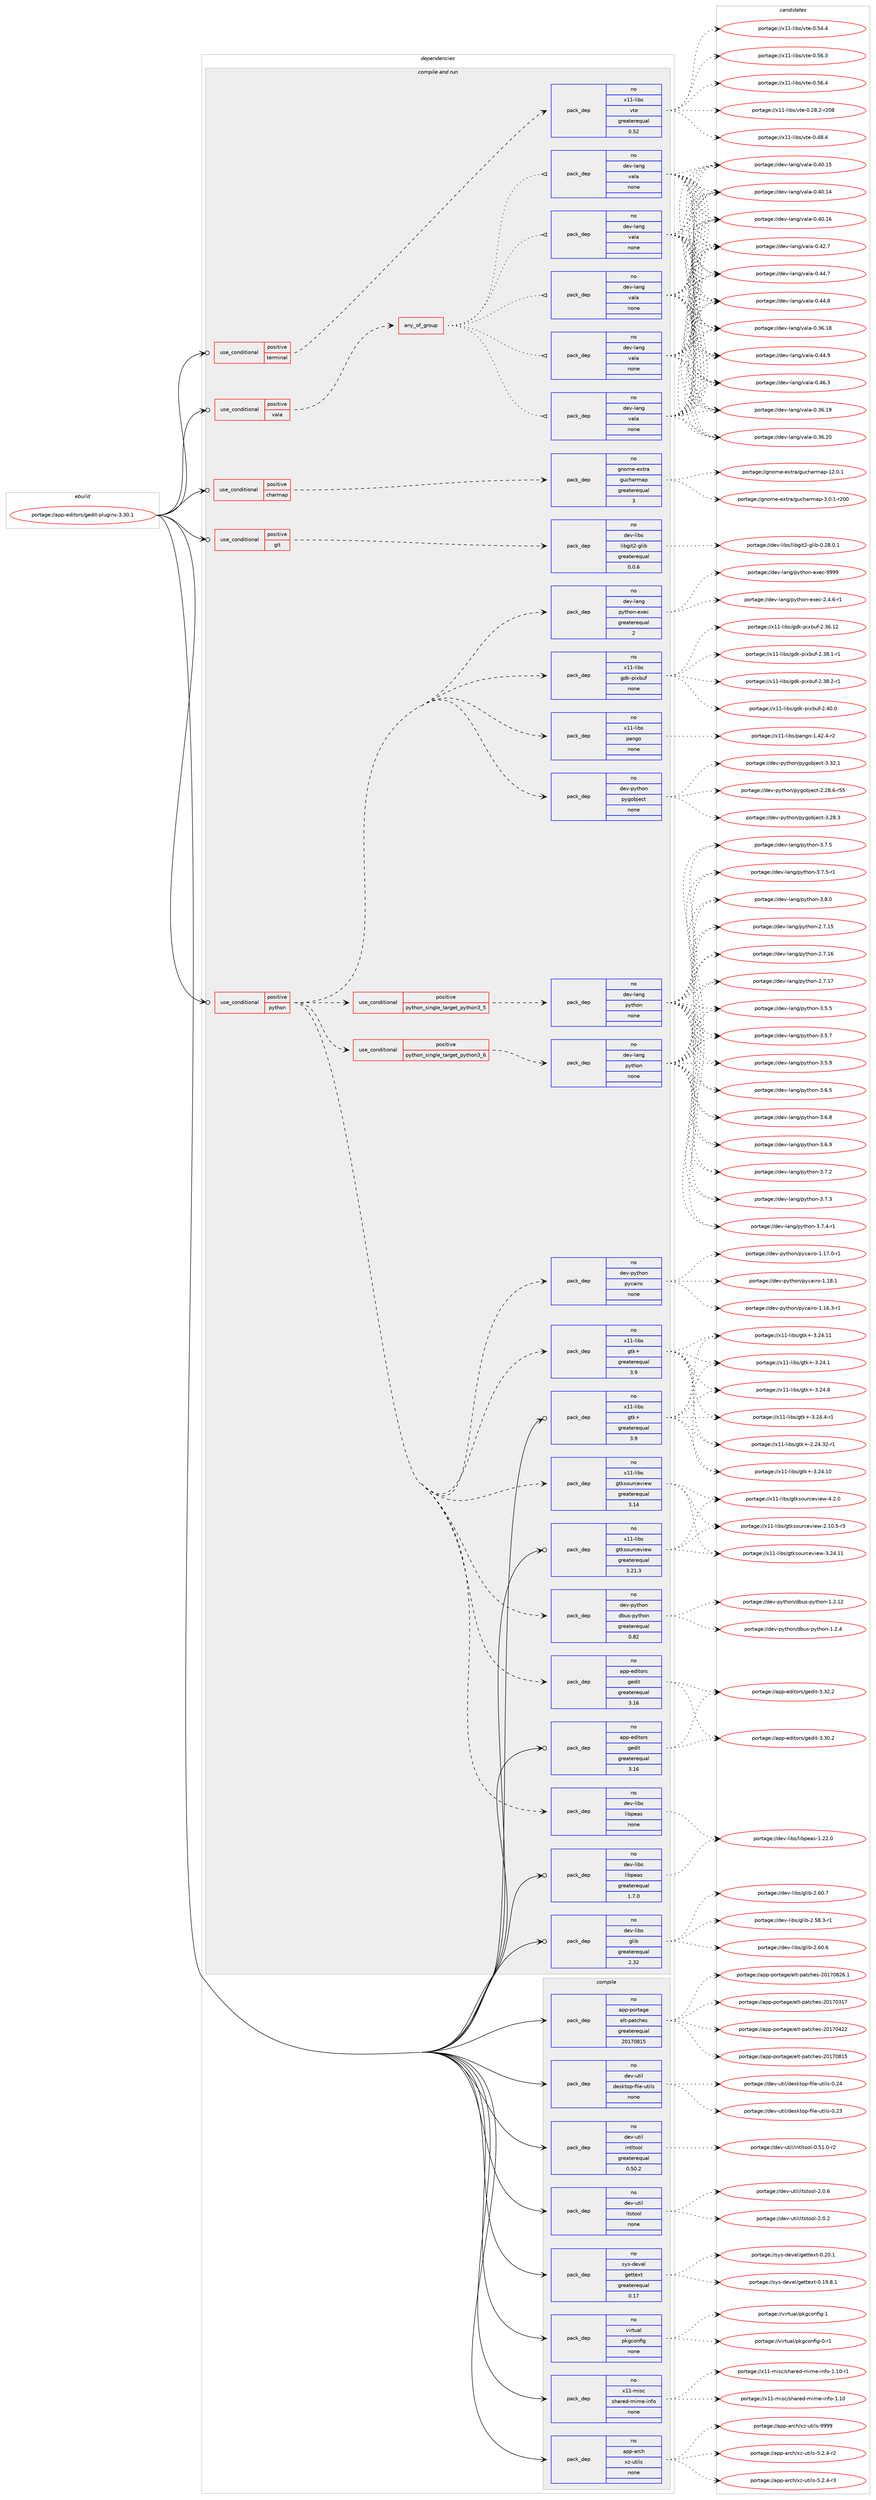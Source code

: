 digraph prolog {

# *************
# Graph options
# *************

newrank=true;
concentrate=true;
compound=true;
graph [rankdir=LR,fontname=Helvetica,fontsize=10,ranksep=1.5];#, ranksep=2.5, nodesep=0.2];
edge  [arrowhead=vee];
node  [fontname=Helvetica,fontsize=10];

# **********
# The ebuild
# **********

subgraph cluster_leftcol {
color=gray;
label=<<i>ebuild</i>>;
id [label="portage://app-editors/gedit-plugins-3.30.1", color=red, width=4, href="../app-editors/gedit-plugins-3.30.1.svg"];
}

# ****************
# The dependencies
# ****************

subgraph cluster_midcol {
color=gray;
label=<<i>dependencies</i>>;
subgraph cluster_compile {
fillcolor="#eeeeee";
style=filled;
label=<<i>compile</i>>;
subgraph pack12155 {
dependency16580 [label=<<TABLE BORDER="0" CELLBORDER="1" CELLSPACING="0" CELLPADDING="4" WIDTH="220"><TR><TD ROWSPAN="6" CELLPADDING="30">pack_dep</TD></TR><TR><TD WIDTH="110">no</TD></TR><TR><TD>app-arch</TD></TR><TR><TD>xz-utils</TD></TR><TR><TD>none</TD></TR><TR><TD></TD></TR></TABLE>>, shape=none, color=blue];
}
id:e -> dependency16580:w [weight=20,style="solid",arrowhead="vee"];
subgraph pack12156 {
dependency16581 [label=<<TABLE BORDER="0" CELLBORDER="1" CELLSPACING="0" CELLPADDING="4" WIDTH="220"><TR><TD ROWSPAN="6" CELLPADDING="30">pack_dep</TD></TR><TR><TD WIDTH="110">no</TD></TR><TR><TD>app-portage</TD></TR><TR><TD>elt-patches</TD></TR><TR><TD>greaterequal</TD></TR><TR><TD>20170815</TD></TR></TABLE>>, shape=none, color=blue];
}
id:e -> dependency16581:w [weight=20,style="solid",arrowhead="vee"];
subgraph pack12157 {
dependency16582 [label=<<TABLE BORDER="0" CELLBORDER="1" CELLSPACING="0" CELLPADDING="4" WIDTH="220"><TR><TD ROWSPAN="6" CELLPADDING="30">pack_dep</TD></TR><TR><TD WIDTH="110">no</TD></TR><TR><TD>dev-util</TD></TR><TR><TD>desktop-file-utils</TD></TR><TR><TD>none</TD></TR><TR><TD></TD></TR></TABLE>>, shape=none, color=blue];
}
id:e -> dependency16582:w [weight=20,style="solid",arrowhead="vee"];
subgraph pack12158 {
dependency16583 [label=<<TABLE BORDER="0" CELLBORDER="1" CELLSPACING="0" CELLPADDING="4" WIDTH="220"><TR><TD ROWSPAN="6" CELLPADDING="30">pack_dep</TD></TR><TR><TD WIDTH="110">no</TD></TR><TR><TD>dev-util</TD></TR><TR><TD>intltool</TD></TR><TR><TD>greaterequal</TD></TR><TR><TD>0.50.2</TD></TR></TABLE>>, shape=none, color=blue];
}
id:e -> dependency16583:w [weight=20,style="solid",arrowhead="vee"];
subgraph pack12159 {
dependency16584 [label=<<TABLE BORDER="0" CELLBORDER="1" CELLSPACING="0" CELLPADDING="4" WIDTH="220"><TR><TD ROWSPAN="6" CELLPADDING="30">pack_dep</TD></TR><TR><TD WIDTH="110">no</TD></TR><TR><TD>dev-util</TD></TR><TR><TD>itstool</TD></TR><TR><TD>none</TD></TR><TR><TD></TD></TR></TABLE>>, shape=none, color=blue];
}
id:e -> dependency16584:w [weight=20,style="solid",arrowhead="vee"];
subgraph pack12160 {
dependency16585 [label=<<TABLE BORDER="0" CELLBORDER="1" CELLSPACING="0" CELLPADDING="4" WIDTH="220"><TR><TD ROWSPAN="6" CELLPADDING="30">pack_dep</TD></TR><TR><TD WIDTH="110">no</TD></TR><TR><TD>sys-devel</TD></TR><TR><TD>gettext</TD></TR><TR><TD>greaterequal</TD></TR><TR><TD>0.17</TD></TR></TABLE>>, shape=none, color=blue];
}
id:e -> dependency16585:w [weight=20,style="solid",arrowhead="vee"];
subgraph pack12161 {
dependency16586 [label=<<TABLE BORDER="0" CELLBORDER="1" CELLSPACING="0" CELLPADDING="4" WIDTH="220"><TR><TD ROWSPAN="6" CELLPADDING="30">pack_dep</TD></TR><TR><TD WIDTH="110">no</TD></TR><TR><TD>virtual</TD></TR><TR><TD>pkgconfig</TD></TR><TR><TD>none</TD></TR><TR><TD></TD></TR></TABLE>>, shape=none, color=blue];
}
id:e -> dependency16586:w [weight=20,style="solid",arrowhead="vee"];
subgraph pack12162 {
dependency16587 [label=<<TABLE BORDER="0" CELLBORDER="1" CELLSPACING="0" CELLPADDING="4" WIDTH="220"><TR><TD ROWSPAN="6" CELLPADDING="30">pack_dep</TD></TR><TR><TD WIDTH="110">no</TD></TR><TR><TD>x11-misc</TD></TR><TR><TD>shared-mime-info</TD></TR><TR><TD>none</TD></TR><TR><TD></TD></TR></TABLE>>, shape=none, color=blue];
}
id:e -> dependency16587:w [weight=20,style="solid",arrowhead="vee"];
}
subgraph cluster_compileandrun {
fillcolor="#eeeeee";
style=filled;
label=<<i>compile and run</i>>;
subgraph cond4123 {
dependency16588 [label=<<TABLE BORDER="0" CELLBORDER="1" CELLSPACING="0" CELLPADDING="4"><TR><TD ROWSPAN="3" CELLPADDING="10">use_conditional</TD></TR><TR><TD>positive</TD></TR><TR><TD>charmap</TD></TR></TABLE>>, shape=none, color=red];
subgraph pack12163 {
dependency16589 [label=<<TABLE BORDER="0" CELLBORDER="1" CELLSPACING="0" CELLPADDING="4" WIDTH="220"><TR><TD ROWSPAN="6" CELLPADDING="30">pack_dep</TD></TR><TR><TD WIDTH="110">no</TD></TR><TR><TD>gnome-extra</TD></TR><TR><TD>gucharmap</TD></TR><TR><TD>greaterequal</TD></TR><TR><TD>3</TD></TR></TABLE>>, shape=none, color=blue];
}
dependency16588:e -> dependency16589:w [weight=20,style="dashed",arrowhead="vee"];
}
id:e -> dependency16588:w [weight=20,style="solid",arrowhead="odotvee"];
subgraph cond4124 {
dependency16590 [label=<<TABLE BORDER="0" CELLBORDER="1" CELLSPACING="0" CELLPADDING="4"><TR><TD ROWSPAN="3" CELLPADDING="10">use_conditional</TD></TR><TR><TD>positive</TD></TR><TR><TD>git</TD></TR></TABLE>>, shape=none, color=red];
subgraph pack12164 {
dependency16591 [label=<<TABLE BORDER="0" CELLBORDER="1" CELLSPACING="0" CELLPADDING="4" WIDTH="220"><TR><TD ROWSPAN="6" CELLPADDING="30">pack_dep</TD></TR><TR><TD WIDTH="110">no</TD></TR><TR><TD>dev-libs</TD></TR><TR><TD>libgit2-glib</TD></TR><TR><TD>greaterequal</TD></TR><TR><TD>0.0.6</TD></TR></TABLE>>, shape=none, color=blue];
}
dependency16590:e -> dependency16591:w [weight=20,style="dashed",arrowhead="vee"];
}
id:e -> dependency16590:w [weight=20,style="solid",arrowhead="odotvee"];
subgraph cond4125 {
dependency16592 [label=<<TABLE BORDER="0" CELLBORDER="1" CELLSPACING="0" CELLPADDING="4"><TR><TD ROWSPAN="3" CELLPADDING="10">use_conditional</TD></TR><TR><TD>positive</TD></TR><TR><TD>python</TD></TR></TABLE>>, shape=none, color=red];
subgraph cond4126 {
dependency16593 [label=<<TABLE BORDER="0" CELLBORDER="1" CELLSPACING="0" CELLPADDING="4"><TR><TD ROWSPAN="3" CELLPADDING="10">use_conditional</TD></TR><TR><TD>positive</TD></TR><TR><TD>python_single_target_python3_5</TD></TR></TABLE>>, shape=none, color=red];
subgraph pack12165 {
dependency16594 [label=<<TABLE BORDER="0" CELLBORDER="1" CELLSPACING="0" CELLPADDING="4" WIDTH="220"><TR><TD ROWSPAN="6" CELLPADDING="30">pack_dep</TD></TR><TR><TD WIDTH="110">no</TD></TR><TR><TD>dev-lang</TD></TR><TR><TD>python</TD></TR><TR><TD>none</TD></TR><TR><TD></TD></TR></TABLE>>, shape=none, color=blue];
}
dependency16593:e -> dependency16594:w [weight=20,style="dashed",arrowhead="vee"];
}
dependency16592:e -> dependency16593:w [weight=20,style="dashed",arrowhead="vee"];
subgraph cond4127 {
dependency16595 [label=<<TABLE BORDER="0" CELLBORDER="1" CELLSPACING="0" CELLPADDING="4"><TR><TD ROWSPAN="3" CELLPADDING="10">use_conditional</TD></TR><TR><TD>positive</TD></TR><TR><TD>python_single_target_python3_6</TD></TR></TABLE>>, shape=none, color=red];
subgraph pack12166 {
dependency16596 [label=<<TABLE BORDER="0" CELLBORDER="1" CELLSPACING="0" CELLPADDING="4" WIDTH="220"><TR><TD ROWSPAN="6" CELLPADDING="30">pack_dep</TD></TR><TR><TD WIDTH="110">no</TD></TR><TR><TD>dev-lang</TD></TR><TR><TD>python</TD></TR><TR><TD>none</TD></TR><TR><TD></TD></TR></TABLE>>, shape=none, color=blue];
}
dependency16595:e -> dependency16596:w [weight=20,style="dashed",arrowhead="vee"];
}
dependency16592:e -> dependency16595:w [weight=20,style="dashed",arrowhead="vee"];
subgraph pack12167 {
dependency16597 [label=<<TABLE BORDER="0" CELLBORDER="1" CELLSPACING="0" CELLPADDING="4" WIDTH="220"><TR><TD ROWSPAN="6" CELLPADDING="30">pack_dep</TD></TR><TR><TD WIDTH="110">no</TD></TR><TR><TD>dev-lang</TD></TR><TR><TD>python-exec</TD></TR><TR><TD>greaterequal</TD></TR><TR><TD>2</TD></TR></TABLE>>, shape=none, color=blue];
}
dependency16592:e -> dependency16597:w [weight=20,style="dashed",arrowhead="vee"];
subgraph pack12168 {
dependency16598 [label=<<TABLE BORDER="0" CELLBORDER="1" CELLSPACING="0" CELLPADDING="4" WIDTH="220"><TR><TD ROWSPAN="6" CELLPADDING="30">pack_dep</TD></TR><TR><TD WIDTH="110">no</TD></TR><TR><TD>app-editors</TD></TR><TR><TD>gedit</TD></TR><TR><TD>greaterequal</TD></TR><TR><TD>3.16</TD></TR></TABLE>>, shape=none, color=blue];
}
dependency16592:e -> dependency16598:w [weight=20,style="dashed",arrowhead="vee"];
subgraph pack12169 {
dependency16599 [label=<<TABLE BORDER="0" CELLBORDER="1" CELLSPACING="0" CELLPADDING="4" WIDTH="220"><TR><TD ROWSPAN="6" CELLPADDING="30">pack_dep</TD></TR><TR><TD WIDTH="110">no</TD></TR><TR><TD>dev-libs</TD></TR><TR><TD>libpeas</TD></TR><TR><TD>none</TD></TR><TR><TD></TD></TR></TABLE>>, shape=none, color=blue];
}
dependency16592:e -> dependency16599:w [weight=20,style="dashed",arrowhead="vee"];
subgraph pack12170 {
dependency16600 [label=<<TABLE BORDER="0" CELLBORDER="1" CELLSPACING="0" CELLPADDING="4" WIDTH="220"><TR><TD ROWSPAN="6" CELLPADDING="30">pack_dep</TD></TR><TR><TD WIDTH="110">no</TD></TR><TR><TD>dev-python</TD></TR><TR><TD>dbus-python</TD></TR><TR><TD>greaterequal</TD></TR><TR><TD>0.82</TD></TR></TABLE>>, shape=none, color=blue];
}
dependency16592:e -> dependency16600:w [weight=20,style="dashed",arrowhead="vee"];
subgraph pack12171 {
dependency16601 [label=<<TABLE BORDER="0" CELLBORDER="1" CELLSPACING="0" CELLPADDING="4" WIDTH="220"><TR><TD ROWSPAN="6" CELLPADDING="30">pack_dep</TD></TR><TR><TD WIDTH="110">no</TD></TR><TR><TD>dev-python</TD></TR><TR><TD>pycairo</TD></TR><TR><TD>none</TD></TR><TR><TD></TD></TR></TABLE>>, shape=none, color=blue];
}
dependency16592:e -> dependency16601:w [weight=20,style="dashed",arrowhead="vee"];
subgraph pack12172 {
dependency16602 [label=<<TABLE BORDER="0" CELLBORDER="1" CELLSPACING="0" CELLPADDING="4" WIDTH="220"><TR><TD ROWSPAN="6" CELLPADDING="30">pack_dep</TD></TR><TR><TD WIDTH="110">no</TD></TR><TR><TD>dev-python</TD></TR><TR><TD>pygobject</TD></TR><TR><TD>none</TD></TR><TR><TD></TD></TR></TABLE>>, shape=none, color=blue];
}
dependency16592:e -> dependency16602:w [weight=20,style="dashed",arrowhead="vee"];
subgraph pack12173 {
dependency16603 [label=<<TABLE BORDER="0" CELLBORDER="1" CELLSPACING="0" CELLPADDING="4" WIDTH="220"><TR><TD ROWSPAN="6" CELLPADDING="30">pack_dep</TD></TR><TR><TD WIDTH="110">no</TD></TR><TR><TD>x11-libs</TD></TR><TR><TD>gtk+</TD></TR><TR><TD>greaterequal</TD></TR><TR><TD>3.9</TD></TR></TABLE>>, shape=none, color=blue];
}
dependency16592:e -> dependency16603:w [weight=20,style="dashed",arrowhead="vee"];
subgraph pack12174 {
dependency16604 [label=<<TABLE BORDER="0" CELLBORDER="1" CELLSPACING="0" CELLPADDING="4" WIDTH="220"><TR><TD ROWSPAN="6" CELLPADDING="30">pack_dep</TD></TR><TR><TD WIDTH="110">no</TD></TR><TR><TD>x11-libs</TD></TR><TR><TD>gtksourceview</TD></TR><TR><TD>greaterequal</TD></TR><TR><TD>3.14</TD></TR></TABLE>>, shape=none, color=blue];
}
dependency16592:e -> dependency16604:w [weight=20,style="dashed",arrowhead="vee"];
subgraph pack12175 {
dependency16605 [label=<<TABLE BORDER="0" CELLBORDER="1" CELLSPACING="0" CELLPADDING="4" WIDTH="220"><TR><TD ROWSPAN="6" CELLPADDING="30">pack_dep</TD></TR><TR><TD WIDTH="110">no</TD></TR><TR><TD>x11-libs</TD></TR><TR><TD>pango</TD></TR><TR><TD>none</TD></TR><TR><TD></TD></TR></TABLE>>, shape=none, color=blue];
}
dependency16592:e -> dependency16605:w [weight=20,style="dashed",arrowhead="vee"];
subgraph pack12176 {
dependency16606 [label=<<TABLE BORDER="0" CELLBORDER="1" CELLSPACING="0" CELLPADDING="4" WIDTH="220"><TR><TD ROWSPAN="6" CELLPADDING="30">pack_dep</TD></TR><TR><TD WIDTH="110">no</TD></TR><TR><TD>x11-libs</TD></TR><TR><TD>gdk-pixbuf</TD></TR><TR><TD>none</TD></TR><TR><TD></TD></TR></TABLE>>, shape=none, color=blue];
}
dependency16592:e -> dependency16606:w [weight=20,style="dashed",arrowhead="vee"];
}
id:e -> dependency16592:w [weight=20,style="solid",arrowhead="odotvee"];
subgraph cond4128 {
dependency16607 [label=<<TABLE BORDER="0" CELLBORDER="1" CELLSPACING="0" CELLPADDING="4"><TR><TD ROWSPAN="3" CELLPADDING="10">use_conditional</TD></TR><TR><TD>positive</TD></TR><TR><TD>terminal</TD></TR></TABLE>>, shape=none, color=red];
subgraph pack12177 {
dependency16608 [label=<<TABLE BORDER="0" CELLBORDER="1" CELLSPACING="0" CELLPADDING="4" WIDTH="220"><TR><TD ROWSPAN="6" CELLPADDING="30">pack_dep</TD></TR><TR><TD WIDTH="110">no</TD></TR><TR><TD>x11-libs</TD></TR><TR><TD>vte</TD></TR><TR><TD>greaterequal</TD></TR><TR><TD>0.52</TD></TR></TABLE>>, shape=none, color=blue];
}
dependency16607:e -> dependency16608:w [weight=20,style="dashed",arrowhead="vee"];
}
id:e -> dependency16607:w [weight=20,style="solid",arrowhead="odotvee"];
subgraph cond4129 {
dependency16609 [label=<<TABLE BORDER="0" CELLBORDER="1" CELLSPACING="0" CELLPADDING="4"><TR><TD ROWSPAN="3" CELLPADDING="10">use_conditional</TD></TR><TR><TD>positive</TD></TR><TR><TD>vala</TD></TR></TABLE>>, shape=none, color=red];
subgraph any296 {
dependency16610 [label=<<TABLE BORDER="0" CELLBORDER="1" CELLSPACING="0" CELLPADDING="4"><TR><TD CELLPADDING="10">any_of_group</TD></TR></TABLE>>, shape=none, color=red];subgraph pack12178 {
dependency16611 [label=<<TABLE BORDER="0" CELLBORDER="1" CELLSPACING="0" CELLPADDING="4" WIDTH="220"><TR><TD ROWSPAN="6" CELLPADDING="30">pack_dep</TD></TR><TR><TD WIDTH="110">no</TD></TR><TR><TD>dev-lang</TD></TR><TR><TD>vala</TD></TR><TR><TD>none</TD></TR><TR><TD></TD></TR></TABLE>>, shape=none, color=blue];
}
dependency16610:e -> dependency16611:w [weight=20,style="dotted",arrowhead="oinv"];
subgraph pack12179 {
dependency16612 [label=<<TABLE BORDER="0" CELLBORDER="1" CELLSPACING="0" CELLPADDING="4" WIDTH="220"><TR><TD ROWSPAN="6" CELLPADDING="30">pack_dep</TD></TR><TR><TD WIDTH="110">no</TD></TR><TR><TD>dev-lang</TD></TR><TR><TD>vala</TD></TR><TR><TD>none</TD></TR><TR><TD></TD></TR></TABLE>>, shape=none, color=blue];
}
dependency16610:e -> dependency16612:w [weight=20,style="dotted",arrowhead="oinv"];
subgraph pack12180 {
dependency16613 [label=<<TABLE BORDER="0" CELLBORDER="1" CELLSPACING="0" CELLPADDING="4" WIDTH="220"><TR><TD ROWSPAN="6" CELLPADDING="30">pack_dep</TD></TR><TR><TD WIDTH="110">no</TD></TR><TR><TD>dev-lang</TD></TR><TR><TD>vala</TD></TR><TR><TD>none</TD></TR><TR><TD></TD></TR></TABLE>>, shape=none, color=blue];
}
dependency16610:e -> dependency16613:w [weight=20,style="dotted",arrowhead="oinv"];
subgraph pack12181 {
dependency16614 [label=<<TABLE BORDER="0" CELLBORDER="1" CELLSPACING="0" CELLPADDING="4" WIDTH="220"><TR><TD ROWSPAN="6" CELLPADDING="30">pack_dep</TD></TR><TR><TD WIDTH="110">no</TD></TR><TR><TD>dev-lang</TD></TR><TR><TD>vala</TD></TR><TR><TD>none</TD></TR><TR><TD></TD></TR></TABLE>>, shape=none, color=blue];
}
dependency16610:e -> dependency16614:w [weight=20,style="dotted",arrowhead="oinv"];
subgraph pack12182 {
dependency16615 [label=<<TABLE BORDER="0" CELLBORDER="1" CELLSPACING="0" CELLPADDING="4" WIDTH="220"><TR><TD ROWSPAN="6" CELLPADDING="30">pack_dep</TD></TR><TR><TD WIDTH="110">no</TD></TR><TR><TD>dev-lang</TD></TR><TR><TD>vala</TD></TR><TR><TD>none</TD></TR><TR><TD></TD></TR></TABLE>>, shape=none, color=blue];
}
dependency16610:e -> dependency16615:w [weight=20,style="dotted",arrowhead="oinv"];
}
dependency16609:e -> dependency16610:w [weight=20,style="dashed",arrowhead="vee"];
}
id:e -> dependency16609:w [weight=20,style="solid",arrowhead="odotvee"];
subgraph pack12183 {
dependency16616 [label=<<TABLE BORDER="0" CELLBORDER="1" CELLSPACING="0" CELLPADDING="4" WIDTH="220"><TR><TD ROWSPAN="6" CELLPADDING="30">pack_dep</TD></TR><TR><TD WIDTH="110">no</TD></TR><TR><TD>app-editors</TD></TR><TR><TD>gedit</TD></TR><TR><TD>greaterequal</TD></TR><TR><TD>3.16</TD></TR></TABLE>>, shape=none, color=blue];
}
id:e -> dependency16616:w [weight=20,style="solid",arrowhead="odotvee"];
subgraph pack12184 {
dependency16617 [label=<<TABLE BORDER="0" CELLBORDER="1" CELLSPACING="0" CELLPADDING="4" WIDTH="220"><TR><TD ROWSPAN="6" CELLPADDING="30">pack_dep</TD></TR><TR><TD WIDTH="110">no</TD></TR><TR><TD>dev-libs</TD></TR><TR><TD>glib</TD></TR><TR><TD>greaterequal</TD></TR><TR><TD>2.32</TD></TR></TABLE>>, shape=none, color=blue];
}
id:e -> dependency16617:w [weight=20,style="solid",arrowhead="odotvee"];
subgraph pack12185 {
dependency16618 [label=<<TABLE BORDER="0" CELLBORDER="1" CELLSPACING="0" CELLPADDING="4" WIDTH="220"><TR><TD ROWSPAN="6" CELLPADDING="30">pack_dep</TD></TR><TR><TD WIDTH="110">no</TD></TR><TR><TD>dev-libs</TD></TR><TR><TD>libpeas</TD></TR><TR><TD>greaterequal</TD></TR><TR><TD>1.7.0</TD></TR></TABLE>>, shape=none, color=blue];
}
id:e -> dependency16618:w [weight=20,style="solid",arrowhead="odotvee"];
subgraph pack12186 {
dependency16619 [label=<<TABLE BORDER="0" CELLBORDER="1" CELLSPACING="0" CELLPADDING="4" WIDTH="220"><TR><TD ROWSPAN="6" CELLPADDING="30">pack_dep</TD></TR><TR><TD WIDTH="110">no</TD></TR><TR><TD>x11-libs</TD></TR><TR><TD>gtk+</TD></TR><TR><TD>greaterequal</TD></TR><TR><TD>3.9</TD></TR></TABLE>>, shape=none, color=blue];
}
id:e -> dependency16619:w [weight=20,style="solid",arrowhead="odotvee"];
subgraph pack12187 {
dependency16620 [label=<<TABLE BORDER="0" CELLBORDER="1" CELLSPACING="0" CELLPADDING="4" WIDTH="220"><TR><TD ROWSPAN="6" CELLPADDING="30">pack_dep</TD></TR><TR><TD WIDTH="110">no</TD></TR><TR><TD>x11-libs</TD></TR><TR><TD>gtksourceview</TD></TR><TR><TD>greaterequal</TD></TR><TR><TD>3.21.3</TD></TR></TABLE>>, shape=none, color=blue];
}
id:e -> dependency16620:w [weight=20,style="solid",arrowhead="odotvee"];
}
subgraph cluster_run {
fillcolor="#eeeeee";
style=filled;
label=<<i>run</i>>;
}
}

# **************
# The candidates
# **************

subgraph cluster_choices {
rank=same;
color=gray;
label=<<i>candidates</i>>;

subgraph choice12155 {
color=black;
nodesep=1;
choiceportage9711211245971149910447120122451171161051081154553465046524511450 [label="portage://app-arch/xz-utils-5.2.4-r2", color=red, width=4,href="../app-arch/xz-utils-5.2.4-r2.svg"];
choiceportage9711211245971149910447120122451171161051081154553465046524511451 [label="portage://app-arch/xz-utils-5.2.4-r3", color=red, width=4,href="../app-arch/xz-utils-5.2.4-r3.svg"];
choiceportage9711211245971149910447120122451171161051081154557575757 [label="portage://app-arch/xz-utils-9999", color=red, width=4,href="../app-arch/xz-utils-9999.svg"];
dependency16580:e -> choiceportage9711211245971149910447120122451171161051081154553465046524511450:w [style=dotted,weight="100"];
dependency16580:e -> choiceportage9711211245971149910447120122451171161051081154553465046524511451:w [style=dotted,weight="100"];
dependency16580:e -> choiceportage9711211245971149910447120122451171161051081154557575757:w [style=dotted,weight="100"];
}
subgraph choice12156 {
color=black;
nodesep=1;
choiceportage97112112451121111141169710310147101108116451129711699104101115455048495548514955 [label="portage://app-portage/elt-patches-20170317", color=red, width=4,href="../app-portage/elt-patches-20170317.svg"];
choiceportage97112112451121111141169710310147101108116451129711699104101115455048495548525050 [label="portage://app-portage/elt-patches-20170422", color=red, width=4,href="../app-portage/elt-patches-20170422.svg"];
choiceportage97112112451121111141169710310147101108116451129711699104101115455048495548564953 [label="portage://app-portage/elt-patches-20170815", color=red, width=4,href="../app-portage/elt-patches-20170815.svg"];
choiceportage971121124511211111411697103101471011081164511297116991041011154550484955485650544649 [label="portage://app-portage/elt-patches-20170826.1", color=red, width=4,href="../app-portage/elt-patches-20170826.1.svg"];
dependency16581:e -> choiceportage97112112451121111141169710310147101108116451129711699104101115455048495548514955:w [style=dotted,weight="100"];
dependency16581:e -> choiceportage97112112451121111141169710310147101108116451129711699104101115455048495548525050:w [style=dotted,weight="100"];
dependency16581:e -> choiceportage97112112451121111141169710310147101108116451129711699104101115455048495548564953:w [style=dotted,weight="100"];
dependency16581:e -> choiceportage971121124511211111411697103101471011081164511297116991041011154550484955485650544649:w [style=dotted,weight="100"];
}
subgraph choice12157 {
color=black;
nodesep=1;
choiceportage100101118451171161051084710010111510711611111245102105108101451171161051081154548465051 [label="portage://dev-util/desktop-file-utils-0.23", color=red, width=4,href="../dev-util/desktop-file-utils-0.23.svg"];
choiceportage100101118451171161051084710010111510711611111245102105108101451171161051081154548465052 [label="portage://dev-util/desktop-file-utils-0.24", color=red, width=4,href="../dev-util/desktop-file-utils-0.24.svg"];
dependency16582:e -> choiceportage100101118451171161051084710010111510711611111245102105108101451171161051081154548465051:w [style=dotted,weight="100"];
dependency16582:e -> choiceportage100101118451171161051084710010111510711611111245102105108101451171161051081154548465052:w [style=dotted,weight="100"];
}
subgraph choice12158 {
color=black;
nodesep=1;
choiceportage1001011184511711610510847105110116108116111111108454846534946484511450 [label="portage://dev-util/intltool-0.51.0-r2", color=red, width=4,href="../dev-util/intltool-0.51.0-r2.svg"];
dependency16583:e -> choiceportage1001011184511711610510847105110116108116111111108454846534946484511450:w [style=dotted,weight="100"];
}
subgraph choice12159 {
color=black;
nodesep=1;
choiceportage1001011184511711610510847105116115116111111108455046484650 [label="portage://dev-util/itstool-2.0.2", color=red, width=4,href="../dev-util/itstool-2.0.2.svg"];
choiceportage1001011184511711610510847105116115116111111108455046484654 [label="portage://dev-util/itstool-2.0.6", color=red, width=4,href="../dev-util/itstool-2.0.6.svg"];
dependency16584:e -> choiceportage1001011184511711610510847105116115116111111108455046484650:w [style=dotted,weight="100"];
dependency16584:e -> choiceportage1001011184511711610510847105116115116111111108455046484654:w [style=dotted,weight="100"];
}
subgraph choice12160 {
color=black;
nodesep=1;
choiceportage1151211154510010111810110847103101116116101120116454846495746564649 [label="portage://sys-devel/gettext-0.19.8.1", color=red, width=4,href="../sys-devel/gettext-0.19.8.1.svg"];
choiceportage115121115451001011181011084710310111611610112011645484650484649 [label="portage://sys-devel/gettext-0.20.1", color=red, width=4,href="../sys-devel/gettext-0.20.1.svg"];
dependency16585:e -> choiceportage1151211154510010111810110847103101116116101120116454846495746564649:w [style=dotted,weight="100"];
dependency16585:e -> choiceportage115121115451001011181011084710310111611610112011645484650484649:w [style=dotted,weight="100"];
}
subgraph choice12161 {
color=black;
nodesep=1;
choiceportage11810511411611797108471121071039911111010210510345484511449 [label="portage://virtual/pkgconfig-0-r1", color=red, width=4,href="../virtual/pkgconfig-0-r1.svg"];
choiceportage1181051141161179710847112107103991111101021051034549 [label="portage://virtual/pkgconfig-1", color=red, width=4,href="../virtual/pkgconfig-1.svg"];
dependency16586:e -> choiceportage11810511411611797108471121071039911111010210510345484511449:w [style=dotted,weight="100"];
dependency16586:e -> choiceportage1181051141161179710847112107103991111101021051034549:w [style=dotted,weight="100"];
}
subgraph choice12162 {
color=black;
nodesep=1;
choiceportage12049494510910511599471151049711410110045109105109101451051101021114549464948 [label="portage://x11-misc/shared-mime-info-1.10", color=red, width=4,href="../x11-misc/shared-mime-info-1.10.svg"];
choiceportage120494945109105115994711510497114101100451091051091014510511010211145494649484511449 [label="portage://x11-misc/shared-mime-info-1.10-r1", color=red, width=4,href="../x11-misc/shared-mime-info-1.10-r1.svg"];
dependency16587:e -> choiceportage12049494510910511599471151049711410110045109105109101451051101021114549464948:w [style=dotted,weight="100"];
dependency16587:e -> choiceportage120494945109105115994711510497114101100451091051091014510511010211145494649484511449:w [style=dotted,weight="100"];
}
subgraph choice12163 {
color=black;
nodesep=1;
choiceportage10311011110910145101120116114974710311799104971141099711245495046484649 [label="portage://gnome-extra/gucharmap-12.0.1", color=red, width=4,href="../gnome-extra/gucharmap-12.0.1.svg"];
choiceportage10311011110910145101120116114974710311799104971141099711245514648464945114504848 [label="portage://gnome-extra/gucharmap-3.0.1-r200", color=red, width=4,href="../gnome-extra/gucharmap-3.0.1-r200.svg"];
dependency16589:e -> choiceportage10311011110910145101120116114974710311799104971141099711245495046484649:w [style=dotted,weight="100"];
dependency16589:e -> choiceportage10311011110910145101120116114974710311799104971141099711245514648464945114504848:w [style=dotted,weight="100"];
}
subgraph choice12164 {
color=black;
nodesep=1;
choiceportage10010111845108105981154710810598103105116504510310810598454846505646484649 [label="portage://dev-libs/libgit2-glib-0.28.0.1", color=red, width=4,href="../dev-libs/libgit2-glib-0.28.0.1.svg"];
dependency16591:e -> choiceportage10010111845108105981154710810598103105116504510310810598454846505646484649:w [style=dotted,weight="100"];
}
subgraph choice12165 {
color=black;
nodesep=1;
choiceportage10010111845108971101034711212111610411111045504655464953 [label="portage://dev-lang/python-2.7.15", color=red, width=4,href="../dev-lang/python-2.7.15.svg"];
choiceportage10010111845108971101034711212111610411111045504655464954 [label="portage://dev-lang/python-2.7.16", color=red, width=4,href="../dev-lang/python-2.7.16.svg"];
choiceportage10010111845108971101034711212111610411111045504655464955 [label="portage://dev-lang/python-2.7.17", color=red, width=4,href="../dev-lang/python-2.7.17.svg"];
choiceportage100101118451089711010347112121116104111110455146534653 [label="portage://dev-lang/python-3.5.5", color=red, width=4,href="../dev-lang/python-3.5.5.svg"];
choiceportage100101118451089711010347112121116104111110455146534655 [label="portage://dev-lang/python-3.5.7", color=red, width=4,href="../dev-lang/python-3.5.7.svg"];
choiceportage100101118451089711010347112121116104111110455146534657 [label="portage://dev-lang/python-3.5.9", color=red, width=4,href="../dev-lang/python-3.5.9.svg"];
choiceportage100101118451089711010347112121116104111110455146544653 [label="portage://dev-lang/python-3.6.5", color=red, width=4,href="../dev-lang/python-3.6.5.svg"];
choiceportage100101118451089711010347112121116104111110455146544656 [label="portage://dev-lang/python-3.6.8", color=red, width=4,href="../dev-lang/python-3.6.8.svg"];
choiceportage100101118451089711010347112121116104111110455146544657 [label="portage://dev-lang/python-3.6.9", color=red, width=4,href="../dev-lang/python-3.6.9.svg"];
choiceportage100101118451089711010347112121116104111110455146554650 [label="portage://dev-lang/python-3.7.2", color=red, width=4,href="../dev-lang/python-3.7.2.svg"];
choiceportage100101118451089711010347112121116104111110455146554651 [label="portage://dev-lang/python-3.7.3", color=red, width=4,href="../dev-lang/python-3.7.3.svg"];
choiceportage1001011184510897110103471121211161041111104551465546524511449 [label="portage://dev-lang/python-3.7.4-r1", color=red, width=4,href="../dev-lang/python-3.7.4-r1.svg"];
choiceportage100101118451089711010347112121116104111110455146554653 [label="portage://dev-lang/python-3.7.5", color=red, width=4,href="../dev-lang/python-3.7.5.svg"];
choiceportage1001011184510897110103471121211161041111104551465546534511449 [label="portage://dev-lang/python-3.7.5-r1", color=red, width=4,href="../dev-lang/python-3.7.5-r1.svg"];
choiceportage100101118451089711010347112121116104111110455146564648 [label="portage://dev-lang/python-3.8.0", color=red, width=4,href="../dev-lang/python-3.8.0.svg"];
dependency16594:e -> choiceportage10010111845108971101034711212111610411111045504655464953:w [style=dotted,weight="100"];
dependency16594:e -> choiceportage10010111845108971101034711212111610411111045504655464954:w [style=dotted,weight="100"];
dependency16594:e -> choiceportage10010111845108971101034711212111610411111045504655464955:w [style=dotted,weight="100"];
dependency16594:e -> choiceportage100101118451089711010347112121116104111110455146534653:w [style=dotted,weight="100"];
dependency16594:e -> choiceportage100101118451089711010347112121116104111110455146534655:w [style=dotted,weight="100"];
dependency16594:e -> choiceportage100101118451089711010347112121116104111110455146534657:w [style=dotted,weight="100"];
dependency16594:e -> choiceportage100101118451089711010347112121116104111110455146544653:w [style=dotted,weight="100"];
dependency16594:e -> choiceportage100101118451089711010347112121116104111110455146544656:w [style=dotted,weight="100"];
dependency16594:e -> choiceportage100101118451089711010347112121116104111110455146544657:w [style=dotted,weight="100"];
dependency16594:e -> choiceportage100101118451089711010347112121116104111110455146554650:w [style=dotted,weight="100"];
dependency16594:e -> choiceportage100101118451089711010347112121116104111110455146554651:w [style=dotted,weight="100"];
dependency16594:e -> choiceportage1001011184510897110103471121211161041111104551465546524511449:w [style=dotted,weight="100"];
dependency16594:e -> choiceportage100101118451089711010347112121116104111110455146554653:w [style=dotted,weight="100"];
dependency16594:e -> choiceportage1001011184510897110103471121211161041111104551465546534511449:w [style=dotted,weight="100"];
dependency16594:e -> choiceportage100101118451089711010347112121116104111110455146564648:w [style=dotted,weight="100"];
}
subgraph choice12166 {
color=black;
nodesep=1;
choiceportage10010111845108971101034711212111610411111045504655464953 [label="portage://dev-lang/python-2.7.15", color=red, width=4,href="../dev-lang/python-2.7.15.svg"];
choiceportage10010111845108971101034711212111610411111045504655464954 [label="portage://dev-lang/python-2.7.16", color=red, width=4,href="../dev-lang/python-2.7.16.svg"];
choiceportage10010111845108971101034711212111610411111045504655464955 [label="portage://dev-lang/python-2.7.17", color=red, width=4,href="../dev-lang/python-2.7.17.svg"];
choiceportage100101118451089711010347112121116104111110455146534653 [label="portage://dev-lang/python-3.5.5", color=red, width=4,href="../dev-lang/python-3.5.5.svg"];
choiceportage100101118451089711010347112121116104111110455146534655 [label="portage://dev-lang/python-3.5.7", color=red, width=4,href="../dev-lang/python-3.5.7.svg"];
choiceportage100101118451089711010347112121116104111110455146534657 [label="portage://dev-lang/python-3.5.9", color=red, width=4,href="../dev-lang/python-3.5.9.svg"];
choiceportage100101118451089711010347112121116104111110455146544653 [label="portage://dev-lang/python-3.6.5", color=red, width=4,href="../dev-lang/python-3.6.5.svg"];
choiceportage100101118451089711010347112121116104111110455146544656 [label="portage://dev-lang/python-3.6.8", color=red, width=4,href="../dev-lang/python-3.6.8.svg"];
choiceportage100101118451089711010347112121116104111110455146544657 [label="portage://dev-lang/python-3.6.9", color=red, width=4,href="../dev-lang/python-3.6.9.svg"];
choiceportage100101118451089711010347112121116104111110455146554650 [label="portage://dev-lang/python-3.7.2", color=red, width=4,href="../dev-lang/python-3.7.2.svg"];
choiceportage100101118451089711010347112121116104111110455146554651 [label="portage://dev-lang/python-3.7.3", color=red, width=4,href="../dev-lang/python-3.7.3.svg"];
choiceportage1001011184510897110103471121211161041111104551465546524511449 [label="portage://dev-lang/python-3.7.4-r1", color=red, width=4,href="../dev-lang/python-3.7.4-r1.svg"];
choiceportage100101118451089711010347112121116104111110455146554653 [label="portage://dev-lang/python-3.7.5", color=red, width=4,href="../dev-lang/python-3.7.5.svg"];
choiceportage1001011184510897110103471121211161041111104551465546534511449 [label="portage://dev-lang/python-3.7.5-r1", color=red, width=4,href="../dev-lang/python-3.7.5-r1.svg"];
choiceportage100101118451089711010347112121116104111110455146564648 [label="portage://dev-lang/python-3.8.0", color=red, width=4,href="../dev-lang/python-3.8.0.svg"];
dependency16596:e -> choiceportage10010111845108971101034711212111610411111045504655464953:w [style=dotted,weight="100"];
dependency16596:e -> choiceportage10010111845108971101034711212111610411111045504655464954:w [style=dotted,weight="100"];
dependency16596:e -> choiceportage10010111845108971101034711212111610411111045504655464955:w [style=dotted,weight="100"];
dependency16596:e -> choiceportage100101118451089711010347112121116104111110455146534653:w [style=dotted,weight="100"];
dependency16596:e -> choiceportage100101118451089711010347112121116104111110455146534655:w [style=dotted,weight="100"];
dependency16596:e -> choiceportage100101118451089711010347112121116104111110455146534657:w [style=dotted,weight="100"];
dependency16596:e -> choiceportage100101118451089711010347112121116104111110455146544653:w [style=dotted,weight="100"];
dependency16596:e -> choiceportage100101118451089711010347112121116104111110455146544656:w [style=dotted,weight="100"];
dependency16596:e -> choiceportage100101118451089711010347112121116104111110455146544657:w [style=dotted,weight="100"];
dependency16596:e -> choiceportage100101118451089711010347112121116104111110455146554650:w [style=dotted,weight="100"];
dependency16596:e -> choiceportage100101118451089711010347112121116104111110455146554651:w [style=dotted,weight="100"];
dependency16596:e -> choiceportage1001011184510897110103471121211161041111104551465546524511449:w [style=dotted,weight="100"];
dependency16596:e -> choiceportage100101118451089711010347112121116104111110455146554653:w [style=dotted,weight="100"];
dependency16596:e -> choiceportage1001011184510897110103471121211161041111104551465546534511449:w [style=dotted,weight="100"];
dependency16596:e -> choiceportage100101118451089711010347112121116104111110455146564648:w [style=dotted,weight="100"];
}
subgraph choice12167 {
color=black;
nodesep=1;
choiceportage10010111845108971101034711212111610411111045101120101994550465246544511449 [label="portage://dev-lang/python-exec-2.4.6-r1", color=red, width=4,href="../dev-lang/python-exec-2.4.6-r1.svg"];
choiceportage10010111845108971101034711212111610411111045101120101994557575757 [label="portage://dev-lang/python-exec-9999", color=red, width=4,href="../dev-lang/python-exec-9999.svg"];
dependency16597:e -> choiceportage10010111845108971101034711212111610411111045101120101994550465246544511449:w [style=dotted,weight="100"];
dependency16597:e -> choiceportage10010111845108971101034711212111610411111045101120101994557575757:w [style=dotted,weight="100"];
}
subgraph choice12168 {
color=black;
nodesep=1;
choiceportage97112112451011001051161111141154710310110010511645514651484650 [label="portage://app-editors/gedit-3.30.2", color=red, width=4,href="../app-editors/gedit-3.30.2.svg"];
choiceportage97112112451011001051161111141154710310110010511645514651504650 [label="portage://app-editors/gedit-3.32.2", color=red, width=4,href="../app-editors/gedit-3.32.2.svg"];
dependency16598:e -> choiceportage97112112451011001051161111141154710310110010511645514651484650:w [style=dotted,weight="100"];
dependency16598:e -> choiceportage97112112451011001051161111141154710310110010511645514651504650:w [style=dotted,weight="100"];
}
subgraph choice12169 {
color=black;
nodesep=1;
choiceportage100101118451081059811547108105981121019711545494650504648 [label="portage://dev-libs/libpeas-1.22.0", color=red, width=4,href="../dev-libs/libpeas-1.22.0.svg"];
dependency16599:e -> choiceportage100101118451081059811547108105981121019711545494650504648:w [style=dotted,weight="100"];
}
subgraph choice12170 {
color=black;
nodesep=1;
choiceportage1001011184511212111610411111047100981171154511212111610411111045494650464950 [label="portage://dev-python/dbus-python-1.2.12", color=red, width=4,href="../dev-python/dbus-python-1.2.12.svg"];
choiceportage10010111845112121116104111110471009811711545112121116104111110454946504652 [label="portage://dev-python/dbus-python-1.2.4", color=red, width=4,href="../dev-python/dbus-python-1.2.4.svg"];
dependency16600:e -> choiceportage1001011184511212111610411111047100981171154511212111610411111045494650464950:w [style=dotted,weight="100"];
dependency16600:e -> choiceportage10010111845112121116104111110471009811711545112121116104111110454946504652:w [style=dotted,weight="100"];
}
subgraph choice12171 {
color=black;
nodesep=1;
choiceportage10010111845112121116104111110471121219997105114111454946495446514511449 [label="portage://dev-python/pycairo-1.16.3-r1", color=red, width=4,href="../dev-python/pycairo-1.16.3-r1.svg"];
choiceportage10010111845112121116104111110471121219997105114111454946495546484511449 [label="portage://dev-python/pycairo-1.17.0-r1", color=red, width=4,href="../dev-python/pycairo-1.17.0-r1.svg"];
choiceportage1001011184511212111610411111047112121999710511411145494649564649 [label="portage://dev-python/pycairo-1.18.1", color=red, width=4,href="../dev-python/pycairo-1.18.1.svg"];
dependency16601:e -> choiceportage10010111845112121116104111110471121219997105114111454946495446514511449:w [style=dotted,weight="100"];
dependency16601:e -> choiceportage10010111845112121116104111110471121219997105114111454946495546484511449:w [style=dotted,weight="100"];
dependency16601:e -> choiceportage1001011184511212111610411111047112121999710511411145494649564649:w [style=dotted,weight="100"];
}
subgraph choice12172 {
color=black;
nodesep=1;
choiceportage1001011184511212111610411111047112121103111981061019911645504650564654451145353 [label="portage://dev-python/pygobject-2.28.6-r55", color=red, width=4,href="../dev-python/pygobject-2.28.6-r55.svg"];
choiceportage1001011184511212111610411111047112121103111981061019911645514650564651 [label="portage://dev-python/pygobject-3.28.3", color=red, width=4,href="../dev-python/pygobject-3.28.3.svg"];
choiceportage1001011184511212111610411111047112121103111981061019911645514651504649 [label="portage://dev-python/pygobject-3.32.1", color=red, width=4,href="../dev-python/pygobject-3.32.1.svg"];
dependency16602:e -> choiceportage1001011184511212111610411111047112121103111981061019911645504650564654451145353:w [style=dotted,weight="100"];
dependency16602:e -> choiceportage1001011184511212111610411111047112121103111981061019911645514650564651:w [style=dotted,weight="100"];
dependency16602:e -> choiceportage1001011184511212111610411111047112121103111981061019911645514651504649:w [style=dotted,weight="100"];
}
subgraph choice12173 {
color=black;
nodesep=1;
choiceportage12049494510810598115471031161074345504650524651504511449 [label="portage://x11-libs/gtk+-2.24.32-r1", color=red, width=4,href="../x11-libs/gtk+-2.24.32-r1.svg"];
choiceportage12049494510810598115471031161074345514650524649 [label="portage://x11-libs/gtk+-3.24.1", color=red, width=4,href="../x11-libs/gtk+-3.24.1.svg"];
choiceportage1204949451081059811547103116107434551465052464948 [label="portage://x11-libs/gtk+-3.24.10", color=red, width=4,href="../x11-libs/gtk+-3.24.10.svg"];
choiceportage1204949451081059811547103116107434551465052464949 [label="portage://x11-libs/gtk+-3.24.11", color=red, width=4,href="../x11-libs/gtk+-3.24.11.svg"];
choiceportage120494945108105981154710311610743455146505246524511449 [label="portage://x11-libs/gtk+-3.24.4-r1", color=red, width=4,href="../x11-libs/gtk+-3.24.4-r1.svg"];
choiceportage12049494510810598115471031161074345514650524656 [label="portage://x11-libs/gtk+-3.24.8", color=red, width=4,href="../x11-libs/gtk+-3.24.8.svg"];
dependency16603:e -> choiceportage12049494510810598115471031161074345504650524651504511449:w [style=dotted,weight="100"];
dependency16603:e -> choiceportage12049494510810598115471031161074345514650524649:w [style=dotted,weight="100"];
dependency16603:e -> choiceportage1204949451081059811547103116107434551465052464948:w [style=dotted,weight="100"];
dependency16603:e -> choiceportage1204949451081059811547103116107434551465052464949:w [style=dotted,weight="100"];
dependency16603:e -> choiceportage120494945108105981154710311610743455146505246524511449:w [style=dotted,weight="100"];
dependency16603:e -> choiceportage12049494510810598115471031161074345514650524656:w [style=dotted,weight="100"];
}
subgraph choice12174 {
color=black;
nodesep=1;
choiceportage120494945108105981154710311610711511111711499101118105101119455046494846534511451 [label="portage://x11-libs/gtksourceview-2.10.5-r3", color=red, width=4,href="../x11-libs/gtksourceview-2.10.5-r3.svg"];
choiceportage1204949451081059811547103116107115111117114991011181051011194551465052464949 [label="portage://x11-libs/gtksourceview-3.24.11", color=red, width=4,href="../x11-libs/gtksourceview-3.24.11.svg"];
choiceportage120494945108105981154710311610711511111711499101118105101119455246504648 [label="portage://x11-libs/gtksourceview-4.2.0", color=red, width=4,href="../x11-libs/gtksourceview-4.2.0.svg"];
dependency16604:e -> choiceportage120494945108105981154710311610711511111711499101118105101119455046494846534511451:w [style=dotted,weight="100"];
dependency16604:e -> choiceportage1204949451081059811547103116107115111117114991011181051011194551465052464949:w [style=dotted,weight="100"];
dependency16604:e -> choiceportage120494945108105981154710311610711511111711499101118105101119455246504648:w [style=dotted,weight="100"];
}
subgraph choice12175 {
color=black;
nodesep=1;
choiceportage120494945108105981154711297110103111454946525046524511450 [label="portage://x11-libs/pango-1.42.4-r2", color=red, width=4,href="../x11-libs/pango-1.42.4-r2.svg"];
dependency16605:e -> choiceportage120494945108105981154711297110103111454946525046524511450:w [style=dotted,weight="100"];
}
subgraph choice12176 {
color=black;
nodesep=1;
choiceportage120494945108105981154710310010745112105120981171024550465154464950 [label="portage://x11-libs/gdk-pixbuf-2.36.12", color=red, width=4,href="../x11-libs/gdk-pixbuf-2.36.12.svg"];
choiceportage12049494510810598115471031001074511210512098117102455046515646494511449 [label="portage://x11-libs/gdk-pixbuf-2.38.1-r1", color=red, width=4,href="../x11-libs/gdk-pixbuf-2.38.1-r1.svg"];
choiceportage12049494510810598115471031001074511210512098117102455046515646504511449 [label="portage://x11-libs/gdk-pixbuf-2.38.2-r1", color=red, width=4,href="../x11-libs/gdk-pixbuf-2.38.2-r1.svg"];
choiceportage1204949451081059811547103100107451121051209811710245504652484648 [label="portage://x11-libs/gdk-pixbuf-2.40.0", color=red, width=4,href="../x11-libs/gdk-pixbuf-2.40.0.svg"];
dependency16606:e -> choiceportage120494945108105981154710310010745112105120981171024550465154464950:w [style=dotted,weight="100"];
dependency16606:e -> choiceportage12049494510810598115471031001074511210512098117102455046515646494511449:w [style=dotted,weight="100"];
dependency16606:e -> choiceportage12049494510810598115471031001074511210512098117102455046515646504511449:w [style=dotted,weight="100"];
dependency16606:e -> choiceportage1204949451081059811547103100107451121051209811710245504652484648:w [style=dotted,weight="100"];
}
subgraph choice12177 {
color=black;
nodesep=1;
choiceportage12049494510810598115471181161014548465056465045114504856 [label="portage://x11-libs/vte-0.28.2-r208", color=red, width=4,href="../x11-libs/vte-0.28.2-r208.svg"];
choiceportage120494945108105981154711811610145484652564652 [label="portage://x11-libs/vte-0.48.4", color=red, width=4,href="../x11-libs/vte-0.48.4.svg"];
choiceportage120494945108105981154711811610145484653524652 [label="portage://x11-libs/vte-0.54.4", color=red, width=4,href="../x11-libs/vte-0.54.4.svg"];
choiceportage120494945108105981154711811610145484653544651 [label="portage://x11-libs/vte-0.56.3", color=red, width=4,href="../x11-libs/vte-0.56.3.svg"];
choiceportage120494945108105981154711811610145484653544652 [label="portage://x11-libs/vte-0.56.4", color=red, width=4,href="../x11-libs/vte-0.56.4.svg"];
dependency16608:e -> choiceportage12049494510810598115471181161014548465056465045114504856:w [style=dotted,weight="100"];
dependency16608:e -> choiceportage120494945108105981154711811610145484652564652:w [style=dotted,weight="100"];
dependency16608:e -> choiceportage120494945108105981154711811610145484653524652:w [style=dotted,weight="100"];
dependency16608:e -> choiceportage120494945108105981154711811610145484653544651:w [style=dotted,weight="100"];
dependency16608:e -> choiceportage120494945108105981154711811610145484653544652:w [style=dotted,weight="100"];
}
subgraph choice12178 {
color=black;
nodesep=1;
choiceportage10010111845108971101034711897108974548465154464956 [label="portage://dev-lang/vala-0.36.18", color=red, width=4,href="../dev-lang/vala-0.36.18.svg"];
choiceportage10010111845108971101034711897108974548465154464957 [label="portage://dev-lang/vala-0.36.19", color=red, width=4,href="../dev-lang/vala-0.36.19.svg"];
choiceportage10010111845108971101034711897108974548465154465048 [label="portage://dev-lang/vala-0.36.20", color=red, width=4,href="../dev-lang/vala-0.36.20.svg"];
choiceportage10010111845108971101034711897108974548465248464952 [label="portage://dev-lang/vala-0.40.14", color=red, width=4,href="../dev-lang/vala-0.40.14.svg"];
choiceportage10010111845108971101034711897108974548465248464953 [label="portage://dev-lang/vala-0.40.15", color=red, width=4,href="../dev-lang/vala-0.40.15.svg"];
choiceportage10010111845108971101034711897108974548465248464954 [label="portage://dev-lang/vala-0.40.16", color=red, width=4,href="../dev-lang/vala-0.40.16.svg"];
choiceportage100101118451089711010347118971089745484652504655 [label="portage://dev-lang/vala-0.42.7", color=red, width=4,href="../dev-lang/vala-0.42.7.svg"];
choiceportage100101118451089711010347118971089745484652524655 [label="portage://dev-lang/vala-0.44.7", color=red, width=4,href="../dev-lang/vala-0.44.7.svg"];
choiceportage100101118451089711010347118971089745484652524656 [label="portage://dev-lang/vala-0.44.8", color=red, width=4,href="../dev-lang/vala-0.44.8.svg"];
choiceportage100101118451089711010347118971089745484652524657 [label="portage://dev-lang/vala-0.44.9", color=red, width=4,href="../dev-lang/vala-0.44.9.svg"];
choiceportage100101118451089711010347118971089745484652544651 [label="portage://dev-lang/vala-0.46.3", color=red, width=4,href="../dev-lang/vala-0.46.3.svg"];
dependency16611:e -> choiceportage10010111845108971101034711897108974548465154464956:w [style=dotted,weight="100"];
dependency16611:e -> choiceportage10010111845108971101034711897108974548465154464957:w [style=dotted,weight="100"];
dependency16611:e -> choiceportage10010111845108971101034711897108974548465154465048:w [style=dotted,weight="100"];
dependency16611:e -> choiceportage10010111845108971101034711897108974548465248464952:w [style=dotted,weight="100"];
dependency16611:e -> choiceportage10010111845108971101034711897108974548465248464953:w [style=dotted,weight="100"];
dependency16611:e -> choiceportage10010111845108971101034711897108974548465248464954:w [style=dotted,weight="100"];
dependency16611:e -> choiceportage100101118451089711010347118971089745484652504655:w [style=dotted,weight="100"];
dependency16611:e -> choiceportage100101118451089711010347118971089745484652524655:w [style=dotted,weight="100"];
dependency16611:e -> choiceportage100101118451089711010347118971089745484652524656:w [style=dotted,weight="100"];
dependency16611:e -> choiceportage100101118451089711010347118971089745484652524657:w [style=dotted,weight="100"];
dependency16611:e -> choiceportage100101118451089711010347118971089745484652544651:w [style=dotted,weight="100"];
}
subgraph choice12179 {
color=black;
nodesep=1;
choiceportage10010111845108971101034711897108974548465154464956 [label="portage://dev-lang/vala-0.36.18", color=red, width=4,href="../dev-lang/vala-0.36.18.svg"];
choiceportage10010111845108971101034711897108974548465154464957 [label="portage://dev-lang/vala-0.36.19", color=red, width=4,href="../dev-lang/vala-0.36.19.svg"];
choiceportage10010111845108971101034711897108974548465154465048 [label="portage://dev-lang/vala-0.36.20", color=red, width=4,href="../dev-lang/vala-0.36.20.svg"];
choiceportage10010111845108971101034711897108974548465248464952 [label="portage://dev-lang/vala-0.40.14", color=red, width=4,href="../dev-lang/vala-0.40.14.svg"];
choiceportage10010111845108971101034711897108974548465248464953 [label="portage://dev-lang/vala-0.40.15", color=red, width=4,href="../dev-lang/vala-0.40.15.svg"];
choiceportage10010111845108971101034711897108974548465248464954 [label="portage://dev-lang/vala-0.40.16", color=red, width=4,href="../dev-lang/vala-0.40.16.svg"];
choiceportage100101118451089711010347118971089745484652504655 [label="portage://dev-lang/vala-0.42.7", color=red, width=4,href="../dev-lang/vala-0.42.7.svg"];
choiceportage100101118451089711010347118971089745484652524655 [label="portage://dev-lang/vala-0.44.7", color=red, width=4,href="../dev-lang/vala-0.44.7.svg"];
choiceportage100101118451089711010347118971089745484652524656 [label="portage://dev-lang/vala-0.44.8", color=red, width=4,href="../dev-lang/vala-0.44.8.svg"];
choiceportage100101118451089711010347118971089745484652524657 [label="portage://dev-lang/vala-0.44.9", color=red, width=4,href="../dev-lang/vala-0.44.9.svg"];
choiceportage100101118451089711010347118971089745484652544651 [label="portage://dev-lang/vala-0.46.3", color=red, width=4,href="../dev-lang/vala-0.46.3.svg"];
dependency16612:e -> choiceportage10010111845108971101034711897108974548465154464956:w [style=dotted,weight="100"];
dependency16612:e -> choiceportage10010111845108971101034711897108974548465154464957:w [style=dotted,weight="100"];
dependency16612:e -> choiceportage10010111845108971101034711897108974548465154465048:w [style=dotted,weight="100"];
dependency16612:e -> choiceportage10010111845108971101034711897108974548465248464952:w [style=dotted,weight="100"];
dependency16612:e -> choiceportage10010111845108971101034711897108974548465248464953:w [style=dotted,weight="100"];
dependency16612:e -> choiceportage10010111845108971101034711897108974548465248464954:w [style=dotted,weight="100"];
dependency16612:e -> choiceportage100101118451089711010347118971089745484652504655:w [style=dotted,weight="100"];
dependency16612:e -> choiceportage100101118451089711010347118971089745484652524655:w [style=dotted,weight="100"];
dependency16612:e -> choiceportage100101118451089711010347118971089745484652524656:w [style=dotted,weight="100"];
dependency16612:e -> choiceportage100101118451089711010347118971089745484652524657:w [style=dotted,weight="100"];
dependency16612:e -> choiceportage100101118451089711010347118971089745484652544651:w [style=dotted,weight="100"];
}
subgraph choice12180 {
color=black;
nodesep=1;
choiceportage10010111845108971101034711897108974548465154464956 [label="portage://dev-lang/vala-0.36.18", color=red, width=4,href="../dev-lang/vala-0.36.18.svg"];
choiceportage10010111845108971101034711897108974548465154464957 [label="portage://dev-lang/vala-0.36.19", color=red, width=4,href="../dev-lang/vala-0.36.19.svg"];
choiceportage10010111845108971101034711897108974548465154465048 [label="portage://dev-lang/vala-0.36.20", color=red, width=4,href="../dev-lang/vala-0.36.20.svg"];
choiceportage10010111845108971101034711897108974548465248464952 [label="portage://dev-lang/vala-0.40.14", color=red, width=4,href="../dev-lang/vala-0.40.14.svg"];
choiceportage10010111845108971101034711897108974548465248464953 [label="portage://dev-lang/vala-0.40.15", color=red, width=4,href="../dev-lang/vala-0.40.15.svg"];
choiceportage10010111845108971101034711897108974548465248464954 [label="portage://dev-lang/vala-0.40.16", color=red, width=4,href="../dev-lang/vala-0.40.16.svg"];
choiceportage100101118451089711010347118971089745484652504655 [label="portage://dev-lang/vala-0.42.7", color=red, width=4,href="../dev-lang/vala-0.42.7.svg"];
choiceportage100101118451089711010347118971089745484652524655 [label="portage://dev-lang/vala-0.44.7", color=red, width=4,href="../dev-lang/vala-0.44.7.svg"];
choiceportage100101118451089711010347118971089745484652524656 [label="portage://dev-lang/vala-0.44.8", color=red, width=4,href="../dev-lang/vala-0.44.8.svg"];
choiceportage100101118451089711010347118971089745484652524657 [label="portage://dev-lang/vala-0.44.9", color=red, width=4,href="../dev-lang/vala-0.44.9.svg"];
choiceportage100101118451089711010347118971089745484652544651 [label="portage://dev-lang/vala-0.46.3", color=red, width=4,href="../dev-lang/vala-0.46.3.svg"];
dependency16613:e -> choiceportage10010111845108971101034711897108974548465154464956:w [style=dotted,weight="100"];
dependency16613:e -> choiceportage10010111845108971101034711897108974548465154464957:w [style=dotted,weight="100"];
dependency16613:e -> choiceportage10010111845108971101034711897108974548465154465048:w [style=dotted,weight="100"];
dependency16613:e -> choiceportage10010111845108971101034711897108974548465248464952:w [style=dotted,weight="100"];
dependency16613:e -> choiceportage10010111845108971101034711897108974548465248464953:w [style=dotted,weight="100"];
dependency16613:e -> choiceportage10010111845108971101034711897108974548465248464954:w [style=dotted,weight="100"];
dependency16613:e -> choiceportage100101118451089711010347118971089745484652504655:w [style=dotted,weight="100"];
dependency16613:e -> choiceportage100101118451089711010347118971089745484652524655:w [style=dotted,weight="100"];
dependency16613:e -> choiceportage100101118451089711010347118971089745484652524656:w [style=dotted,weight="100"];
dependency16613:e -> choiceportage100101118451089711010347118971089745484652524657:w [style=dotted,weight="100"];
dependency16613:e -> choiceportage100101118451089711010347118971089745484652544651:w [style=dotted,weight="100"];
}
subgraph choice12181 {
color=black;
nodesep=1;
choiceportage10010111845108971101034711897108974548465154464956 [label="portage://dev-lang/vala-0.36.18", color=red, width=4,href="../dev-lang/vala-0.36.18.svg"];
choiceportage10010111845108971101034711897108974548465154464957 [label="portage://dev-lang/vala-0.36.19", color=red, width=4,href="../dev-lang/vala-0.36.19.svg"];
choiceportage10010111845108971101034711897108974548465154465048 [label="portage://dev-lang/vala-0.36.20", color=red, width=4,href="../dev-lang/vala-0.36.20.svg"];
choiceportage10010111845108971101034711897108974548465248464952 [label="portage://dev-lang/vala-0.40.14", color=red, width=4,href="../dev-lang/vala-0.40.14.svg"];
choiceportage10010111845108971101034711897108974548465248464953 [label="portage://dev-lang/vala-0.40.15", color=red, width=4,href="../dev-lang/vala-0.40.15.svg"];
choiceportage10010111845108971101034711897108974548465248464954 [label="portage://dev-lang/vala-0.40.16", color=red, width=4,href="../dev-lang/vala-0.40.16.svg"];
choiceportage100101118451089711010347118971089745484652504655 [label="portage://dev-lang/vala-0.42.7", color=red, width=4,href="../dev-lang/vala-0.42.7.svg"];
choiceportage100101118451089711010347118971089745484652524655 [label="portage://dev-lang/vala-0.44.7", color=red, width=4,href="../dev-lang/vala-0.44.7.svg"];
choiceportage100101118451089711010347118971089745484652524656 [label="portage://dev-lang/vala-0.44.8", color=red, width=4,href="../dev-lang/vala-0.44.8.svg"];
choiceportage100101118451089711010347118971089745484652524657 [label="portage://dev-lang/vala-0.44.9", color=red, width=4,href="../dev-lang/vala-0.44.9.svg"];
choiceportage100101118451089711010347118971089745484652544651 [label="portage://dev-lang/vala-0.46.3", color=red, width=4,href="../dev-lang/vala-0.46.3.svg"];
dependency16614:e -> choiceportage10010111845108971101034711897108974548465154464956:w [style=dotted,weight="100"];
dependency16614:e -> choiceportage10010111845108971101034711897108974548465154464957:w [style=dotted,weight="100"];
dependency16614:e -> choiceportage10010111845108971101034711897108974548465154465048:w [style=dotted,weight="100"];
dependency16614:e -> choiceportage10010111845108971101034711897108974548465248464952:w [style=dotted,weight="100"];
dependency16614:e -> choiceportage10010111845108971101034711897108974548465248464953:w [style=dotted,weight="100"];
dependency16614:e -> choiceportage10010111845108971101034711897108974548465248464954:w [style=dotted,weight="100"];
dependency16614:e -> choiceportage100101118451089711010347118971089745484652504655:w [style=dotted,weight="100"];
dependency16614:e -> choiceportage100101118451089711010347118971089745484652524655:w [style=dotted,weight="100"];
dependency16614:e -> choiceportage100101118451089711010347118971089745484652524656:w [style=dotted,weight="100"];
dependency16614:e -> choiceportage100101118451089711010347118971089745484652524657:w [style=dotted,weight="100"];
dependency16614:e -> choiceportage100101118451089711010347118971089745484652544651:w [style=dotted,weight="100"];
}
subgraph choice12182 {
color=black;
nodesep=1;
choiceportage10010111845108971101034711897108974548465154464956 [label="portage://dev-lang/vala-0.36.18", color=red, width=4,href="../dev-lang/vala-0.36.18.svg"];
choiceportage10010111845108971101034711897108974548465154464957 [label="portage://dev-lang/vala-0.36.19", color=red, width=4,href="../dev-lang/vala-0.36.19.svg"];
choiceportage10010111845108971101034711897108974548465154465048 [label="portage://dev-lang/vala-0.36.20", color=red, width=4,href="../dev-lang/vala-0.36.20.svg"];
choiceportage10010111845108971101034711897108974548465248464952 [label="portage://dev-lang/vala-0.40.14", color=red, width=4,href="../dev-lang/vala-0.40.14.svg"];
choiceportage10010111845108971101034711897108974548465248464953 [label="portage://dev-lang/vala-0.40.15", color=red, width=4,href="../dev-lang/vala-0.40.15.svg"];
choiceportage10010111845108971101034711897108974548465248464954 [label="portage://dev-lang/vala-0.40.16", color=red, width=4,href="../dev-lang/vala-0.40.16.svg"];
choiceportage100101118451089711010347118971089745484652504655 [label="portage://dev-lang/vala-0.42.7", color=red, width=4,href="../dev-lang/vala-0.42.7.svg"];
choiceportage100101118451089711010347118971089745484652524655 [label="portage://dev-lang/vala-0.44.7", color=red, width=4,href="../dev-lang/vala-0.44.7.svg"];
choiceportage100101118451089711010347118971089745484652524656 [label="portage://dev-lang/vala-0.44.8", color=red, width=4,href="../dev-lang/vala-0.44.8.svg"];
choiceportage100101118451089711010347118971089745484652524657 [label="portage://dev-lang/vala-0.44.9", color=red, width=4,href="../dev-lang/vala-0.44.9.svg"];
choiceportage100101118451089711010347118971089745484652544651 [label="portage://dev-lang/vala-0.46.3", color=red, width=4,href="../dev-lang/vala-0.46.3.svg"];
dependency16615:e -> choiceportage10010111845108971101034711897108974548465154464956:w [style=dotted,weight="100"];
dependency16615:e -> choiceportage10010111845108971101034711897108974548465154464957:w [style=dotted,weight="100"];
dependency16615:e -> choiceportage10010111845108971101034711897108974548465154465048:w [style=dotted,weight="100"];
dependency16615:e -> choiceportage10010111845108971101034711897108974548465248464952:w [style=dotted,weight="100"];
dependency16615:e -> choiceportage10010111845108971101034711897108974548465248464953:w [style=dotted,weight="100"];
dependency16615:e -> choiceportage10010111845108971101034711897108974548465248464954:w [style=dotted,weight="100"];
dependency16615:e -> choiceportage100101118451089711010347118971089745484652504655:w [style=dotted,weight="100"];
dependency16615:e -> choiceportage100101118451089711010347118971089745484652524655:w [style=dotted,weight="100"];
dependency16615:e -> choiceportage100101118451089711010347118971089745484652524656:w [style=dotted,weight="100"];
dependency16615:e -> choiceportage100101118451089711010347118971089745484652524657:w [style=dotted,weight="100"];
dependency16615:e -> choiceportage100101118451089711010347118971089745484652544651:w [style=dotted,weight="100"];
}
subgraph choice12183 {
color=black;
nodesep=1;
choiceportage97112112451011001051161111141154710310110010511645514651484650 [label="portage://app-editors/gedit-3.30.2", color=red, width=4,href="../app-editors/gedit-3.30.2.svg"];
choiceportage97112112451011001051161111141154710310110010511645514651504650 [label="portage://app-editors/gedit-3.32.2", color=red, width=4,href="../app-editors/gedit-3.32.2.svg"];
dependency16616:e -> choiceportage97112112451011001051161111141154710310110010511645514651484650:w [style=dotted,weight="100"];
dependency16616:e -> choiceportage97112112451011001051161111141154710310110010511645514651504650:w [style=dotted,weight="100"];
}
subgraph choice12184 {
color=black;
nodesep=1;
choiceportage10010111845108105981154710310810598455046535646514511449 [label="portage://dev-libs/glib-2.58.3-r1", color=red, width=4,href="../dev-libs/glib-2.58.3-r1.svg"];
choiceportage1001011184510810598115471031081059845504654484654 [label="portage://dev-libs/glib-2.60.6", color=red, width=4,href="../dev-libs/glib-2.60.6.svg"];
choiceportage1001011184510810598115471031081059845504654484655 [label="portage://dev-libs/glib-2.60.7", color=red, width=4,href="../dev-libs/glib-2.60.7.svg"];
dependency16617:e -> choiceportage10010111845108105981154710310810598455046535646514511449:w [style=dotted,weight="100"];
dependency16617:e -> choiceportage1001011184510810598115471031081059845504654484654:w [style=dotted,weight="100"];
dependency16617:e -> choiceportage1001011184510810598115471031081059845504654484655:w [style=dotted,weight="100"];
}
subgraph choice12185 {
color=black;
nodesep=1;
choiceportage100101118451081059811547108105981121019711545494650504648 [label="portage://dev-libs/libpeas-1.22.0", color=red, width=4,href="../dev-libs/libpeas-1.22.0.svg"];
dependency16618:e -> choiceportage100101118451081059811547108105981121019711545494650504648:w [style=dotted,weight="100"];
}
subgraph choice12186 {
color=black;
nodesep=1;
choiceportage12049494510810598115471031161074345504650524651504511449 [label="portage://x11-libs/gtk+-2.24.32-r1", color=red, width=4,href="../x11-libs/gtk+-2.24.32-r1.svg"];
choiceportage12049494510810598115471031161074345514650524649 [label="portage://x11-libs/gtk+-3.24.1", color=red, width=4,href="../x11-libs/gtk+-3.24.1.svg"];
choiceportage1204949451081059811547103116107434551465052464948 [label="portage://x11-libs/gtk+-3.24.10", color=red, width=4,href="../x11-libs/gtk+-3.24.10.svg"];
choiceportage1204949451081059811547103116107434551465052464949 [label="portage://x11-libs/gtk+-3.24.11", color=red, width=4,href="../x11-libs/gtk+-3.24.11.svg"];
choiceportage120494945108105981154710311610743455146505246524511449 [label="portage://x11-libs/gtk+-3.24.4-r1", color=red, width=4,href="../x11-libs/gtk+-3.24.4-r1.svg"];
choiceportage12049494510810598115471031161074345514650524656 [label="portage://x11-libs/gtk+-3.24.8", color=red, width=4,href="../x11-libs/gtk+-3.24.8.svg"];
dependency16619:e -> choiceportage12049494510810598115471031161074345504650524651504511449:w [style=dotted,weight="100"];
dependency16619:e -> choiceportage12049494510810598115471031161074345514650524649:w [style=dotted,weight="100"];
dependency16619:e -> choiceportage1204949451081059811547103116107434551465052464948:w [style=dotted,weight="100"];
dependency16619:e -> choiceportage1204949451081059811547103116107434551465052464949:w [style=dotted,weight="100"];
dependency16619:e -> choiceportage120494945108105981154710311610743455146505246524511449:w [style=dotted,weight="100"];
dependency16619:e -> choiceportage12049494510810598115471031161074345514650524656:w [style=dotted,weight="100"];
}
subgraph choice12187 {
color=black;
nodesep=1;
choiceportage120494945108105981154710311610711511111711499101118105101119455046494846534511451 [label="portage://x11-libs/gtksourceview-2.10.5-r3", color=red, width=4,href="../x11-libs/gtksourceview-2.10.5-r3.svg"];
choiceportage1204949451081059811547103116107115111117114991011181051011194551465052464949 [label="portage://x11-libs/gtksourceview-3.24.11", color=red, width=4,href="../x11-libs/gtksourceview-3.24.11.svg"];
choiceportage120494945108105981154710311610711511111711499101118105101119455246504648 [label="portage://x11-libs/gtksourceview-4.2.0", color=red, width=4,href="../x11-libs/gtksourceview-4.2.0.svg"];
dependency16620:e -> choiceportage120494945108105981154710311610711511111711499101118105101119455046494846534511451:w [style=dotted,weight="100"];
dependency16620:e -> choiceportage1204949451081059811547103116107115111117114991011181051011194551465052464949:w [style=dotted,weight="100"];
dependency16620:e -> choiceportage120494945108105981154710311610711511111711499101118105101119455246504648:w [style=dotted,weight="100"];
}
}

}
